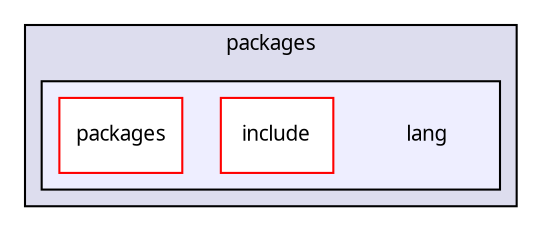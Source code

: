 digraph "packages/lang/" {
  compound=true
  node [ fontsize="10", fontname="FreeSans.ttf"];
  edge [ labelfontsize="10", labelfontname="FreeSans.ttf"];
  subgraph clusterdir_93501a11e921083efbd154e0cdff5f10 {
    graph [ bgcolor="#ddddee", pencolor="black", label="packages" fontname="FreeSans.ttf", fontsize="10", URL="dir_93501a11e921083efbd154e0cdff5f10.html"]
  subgraph clusterdir_d97b72f45ba4bdc4f37d5e17b990dffb {
    graph [ bgcolor="#eeeeff", pencolor="black", label="" URL="dir_d97b72f45ba4bdc4f37d5e17b990dffb.html"];
    dir_d97b72f45ba4bdc4f37d5e17b990dffb [shape=plaintext label="lang"];
    dir_2b1012034be53bba50d2e8f2c8b09a7c [shape=box label="include" color="red" fillcolor="white" style="filled" URL="dir_2b1012034be53bba50d2e8f2c8b09a7c.html"];
    dir_8c2139a31f41cc1d1934a3ac66a7c6cf [shape=box label="packages" color="red" fillcolor="white" style="filled" URL="dir_8c2139a31f41cc1d1934a3ac66a7c6cf.html"];
  }
  }
}
